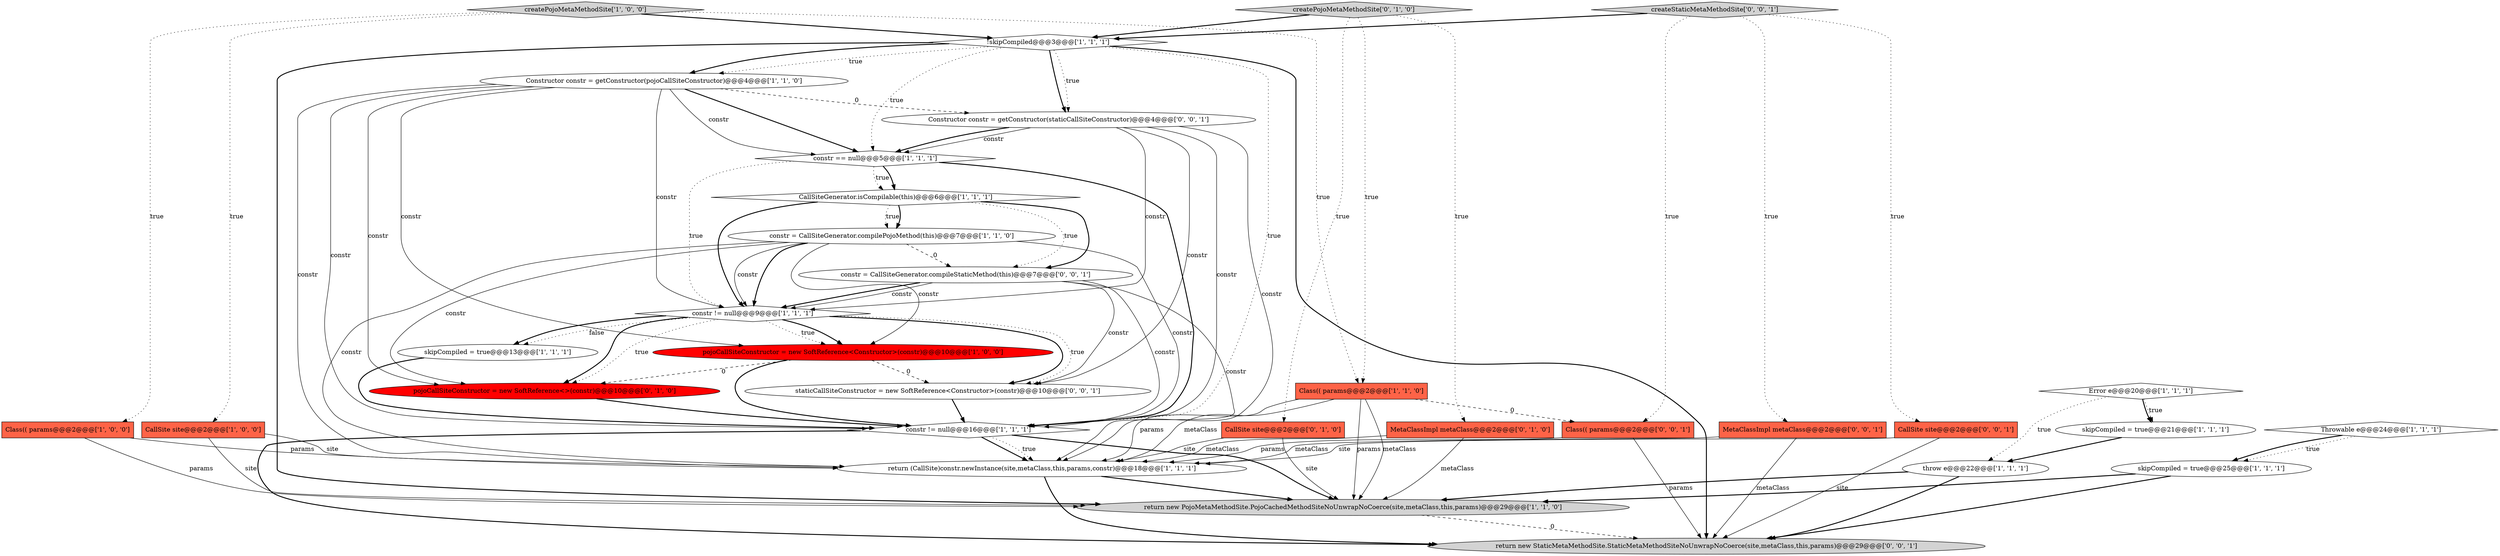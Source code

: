 digraph {
22 [style = filled, label = "createPojoMetaMethodSite['0', '1', '0']", fillcolor = lightgray, shape = diamond image = "AAA0AAABBB2BBB"];
19 [style = filled, label = "createPojoMetaMethodSite['1', '0', '0']", fillcolor = lightgray, shape = diamond image = "AAA0AAABBB1BBB"];
18 [style = filled, label = "Class(( params@@@2@@@['1', '1', '0']", fillcolor = tomato, shape = box image = "AAA0AAABBB1BBB"];
24 [style = filled, label = "Constructor constr = getConstructor(staticCallSiteConstructor)@@@4@@@['0', '0', '1']", fillcolor = white, shape = ellipse image = "AAA0AAABBB3BBB"];
27 [style = filled, label = "staticCallSiteConstructor = new SoftReference<Constructor>(constr)@@@10@@@['0', '0', '1']", fillcolor = white, shape = ellipse image = "AAA0AAABBB3BBB"];
3 [style = filled, label = "Throwable e@@@24@@@['1', '1', '1']", fillcolor = white, shape = diamond image = "AAA0AAABBB1BBB"];
0 [style = filled, label = "CallSiteGenerator.isCompilable(this)@@@6@@@['1', '1', '1']", fillcolor = white, shape = diamond image = "AAA0AAABBB1BBB"];
9 [style = filled, label = "skipCompiled = true@@@25@@@['1', '1', '1']", fillcolor = white, shape = ellipse image = "AAA0AAABBB1BBB"];
23 [style = filled, label = "CallSite site@@@2@@@['0', '1', '0']", fillcolor = tomato, shape = box image = "AAA0AAABBB2BBB"];
29 [style = filled, label = "constr = CallSiteGenerator.compileStaticMethod(this)@@@7@@@['0', '0', '1']", fillcolor = white, shape = ellipse image = "AAA0AAABBB3BBB"];
2 [style = filled, label = "constr == null@@@5@@@['1', '1', '1']", fillcolor = white, shape = diamond image = "AAA0AAABBB1BBB"];
25 [style = filled, label = "MetaClassImpl metaClass@@@2@@@['0', '0', '1']", fillcolor = tomato, shape = box image = "AAA0AAABBB3BBB"];
10 [style = filled, label = "constr = CallSiteGenerator.compilePojoMethod(this)@@@7@@@['1', '1', '0']", fillcolor = white, shape = ellipse image = "AAA0AAABBB1BBB"];
17 [style = filled, label = "constr != null@@@9@@@['1', '1', '1']", fillcolor = white, shape = diamond image = "AAA0AAABBB1BBB"];
21 [style = filled, label = "pojoCallSiteConstructor = new SoftReference<>(constr)@@@10@@@['0', '1', '0']", fillcolor = red, shape = ellipse image = "AAA1AAABBB2BBB"];
11 [style = filled, label = "Constructor constr = getConstructor(pojoCallSiteConstructor)@@@4@@@['1', '1', '0']", fillcolor = white, shape = ellipse image = "AAA0AAABBB1BBB"];
15 [style = filled, label = "constr != null@@@16@@@['1', '1', '1']", fillcolor = white, shape = diamond image = "AAA0AAABBB1BBB"];
1 [style = filled, label = "return (CallSite)constr.newInstance(site,metaClass,this,params,constr)@@@18@@@['1', '1', '1']", fillcolor = white, shape = ellipse image = "AAA0AAABBB1BBB"];
7 [style = filled, label = "!skipCompiled@@@3@@@['1', '1', '1']", fillcolor = white, shape = diamond image = "AAA0AAABBB1BBB"];
30 [style = filled, label = "Class(( params@@@2@@@['0', '0', '1']", fillcolor = tomato, shape = box image = "AAA0AAABBB3BBB"];
20 [style = filled, label = "MetaClassImpl metaClass@@@2@@@['0', '1', '0']", fillcolor = tomato, shape = box image = "AAA0AAABBB2BBB"];
28 [style = filled, label = "createStaticMetaMethodSite['0', '0', '1']", fillcolor = lightgray, shape = diamond image = "AAA0AAABBB3BBB"];
31 [style = filled, label = "return new StaticMetaMethodSite.StaticMetaMethodSiteNoUnwrapNoCoerce(site,metaClass,this,params)@@@29@@@['0', '0', '1']", fillcolor = lightgray, shape = ellipse image = "AAA0AAABBB3BBB"];
8 [style = filled, label = "Error e@@@20@@@['1', '1', '1']", fillcolor = white, shape = diamond image = "AAA0AAABBB1BBB"];
14 [style = filled, label = "pojoCallSiteConstructor = new SoftReference<Constructor>(constr)@@@10@@@['1', '0', '0']", fillcolor = red, shape = ellipse image = "AAA1AAABBB1BBB"];
4 [style = filled, label = "skipCompiled = true@@@21@@@['1', '1', '1']", fillcolor = white, shape = ellipse image = "AAA0AAABBB1BBB"];
6 [style = filled, label = "Class(( params@@@2@@@['1', '0', '0']", fillcolor = tomato, shape = box image = "AAA0AAABBB1BBB"];
13 [style = filled, label = "skipCompiled = true@@@13@@@['1', '1', '1']", fillcolor = white, shape = ellipse image = "AAA0AAABBB1BBB"];
16 [style = filled, label = "CallSite site@@@2@@@['1', '0', '0']", fillcolor = tomato, shape = box image = "AAA0AAABBB1BBB"];
12 [style = filled, label = "throw e@@@22@@@['1', '1', '1']", fillcolor = white, shape = ellipse image = "AAA0AAABBB1BBB"];
26 [style = filled, label = "CallSite site@@@2@@@['0', '0', '1']", fillcolor = tomato, shape = box image = "AAA0AAABBB3BBB"];
5 [style = filled, label = "return new PojoMetaMethodSite.PojoCachedMethodSiteNoUnwrapNoCoerce(site,metaClass,this,params)@@@29@@@['1', '1', '0']", fillcolor = lightgray, shape = ellipse image = "AAA0AAABBB1BBB"];
1->5 [style = bold, label=""];
25->31 [style = solid, label="metaClass"];
12->5 [style = bold, label=""];
29->27 [style = solid, label="constr"];
18->30 [style = dashed, label="0"];
30->1 [style = solid, label="params"];
28->25 [style = dotted, label="true"];
21->15 [style = bold, label=""];
24->1 [style = solid, label="constr"];
23->1 [style = solid, label="site"];
17->14 [style = dotted, label="true"];
10->17 [style = bold, label=""];
7->31 [style = bold, label=""];
8->4 [style = dotted, label="true"];
27->15 [style = bold, label=""];
11->21 [style = solid, label="constr"];
28->30 [style = dotted, label="true"];
29->1 [style = solid, label="constr"];
17->14 [style = bold, label=""];
24->17 [style = solid, label="constr"];
2->15 [style = bold, label=""];
17->13 [style = dotted, label="false"];
9->5 [style = bold, label=""];
10->21 [style = solid, label="constr"];
8->4 [style = bold, label=""];
17->27 [style = bold, label=""];
1->31 [style = bold, label=""];
17->21 [style = bold, label=""];
17->27 [style = dotted, label="true"];
11->2 [style = solid, label="constr"];
29->15 [style = solid, label="constr"];
24->2 [style = solid, label="constr"];
2->0 [style = dotted, label="true"];
7->11 [style = bold, label=""];
22->23 [style = dotted, label="true"];
0->10 [style = dotted, label="true"];
0->17 [style = bold, label=""];
6->5 [style = solid, label="params"];
0->29 [style = bold, label=""];
10->29 [style = dashed, label="0"];
10->1 [style = solid, label="constr"];
22->7 [style = bold, label=""];
7->24 [style = bold, label=""];
7->5 [style = bold, label=""];
22->20 [style = dotted, label="true"];
8->12 [style = dotted, label="true"];
11->15 [style = solid, label="constr"];
10->14 [style = solid, label="constr"];
15->31 [style = bold, label=""];
18->1 [style = solid, label="metaClass"];
10->17 [style = solid, label="constr"];
10->15 [style = solid, label="constr"];
14->15 [style = bold, label=""];
13->15 [style = bold, label=""];
20->5 [style = solid, label="metaClass"];
17->21 [style = dotted, label="true"];
12->31 [style = bold, label=""];
24->15 [style = solid, label="constr"];
18->1 [style = solid, label="params"];
7->2 [style = dotted, label="true"];
30->31 [style = solid, label="params"];
29->17 [style = bold, label=""];
22->18 [style = dotted, label="true"];
9->31 [style = bold, label=""];
18->5 [style = solid, label="params"];
6->1 [style = solid, label="params"];
19->18 [style = dotted, label="true"];
3->9 [style = dotted, label="true"];
7->15 [style = dotted, label="true"];
3->9 [style = bold, label=""];
2->0 [style = bold, label=""];
7->11 [style = dotted, label="true"];
11->1 [style = solid, label="constr"];
5->31 [style = dashed, label="0"];
4->12 [style = bold, label=""];
17->13 [style = bold, label=""];
26->31 [style = solid, label="site"];
24->27 [style = solid, label="constr"];
15->1 [style = bold, label=""];
18->5 [style = solid, label="metaClass"];
24->2 [style = bold, label=""];
25->1 [style = solid, label="metaClass"];
29->17 [style = solid, label="constr"];
2->17 [style = dotted, label="true"];
28->7 [style = bold, label=""];
26->1 [style = solid, label="site"];
14->27 [style = dashed, label="0"];
7->24 [style = dotted, label="true"];
11->2 [style = bold, label=""];
15->5 [style = bold, label=""];
16->5 [style = solid, label="site"];
20->1 [style = solid, label="metaClass"];
0->29 [style = dotted, label="true"];
0->10 [style = bold, label=""];
16->1 [style = solid, label="site"];
15->1 [style = dotted, label="true"];
28->26 [style = dotted, label="true"];
23->5 [style = solid, label="site"];
11->24 [style = dashed, label="0"];
19->16 [style = dotted, label="true"];
14->21 [style = dashed, label="0"];
11->17 [style = solid, label="constr"];
19->6 [style = dotted, label="true"];
11->14 [style = solid, label="constr"];
19->7 [style = bold, label=""];
}
